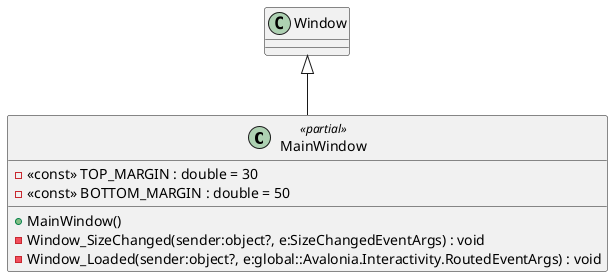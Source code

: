 @startuml
class MainWindow <<partial>> {
    - <<const>> TOP_MARGIN : double = 30
    - <<const>> BOTTOM_MARGIN : double = 50
    + MainWindow()
    - Window_SizeChanged(sender:object?, e:SizeChangedEventArgs) : void
    - Window_Loaded(sender:object?, e:global::Avalonia.Interactivity.RoutedEventArgs) : void
}
Window <|-- MainWindow
@enduml
